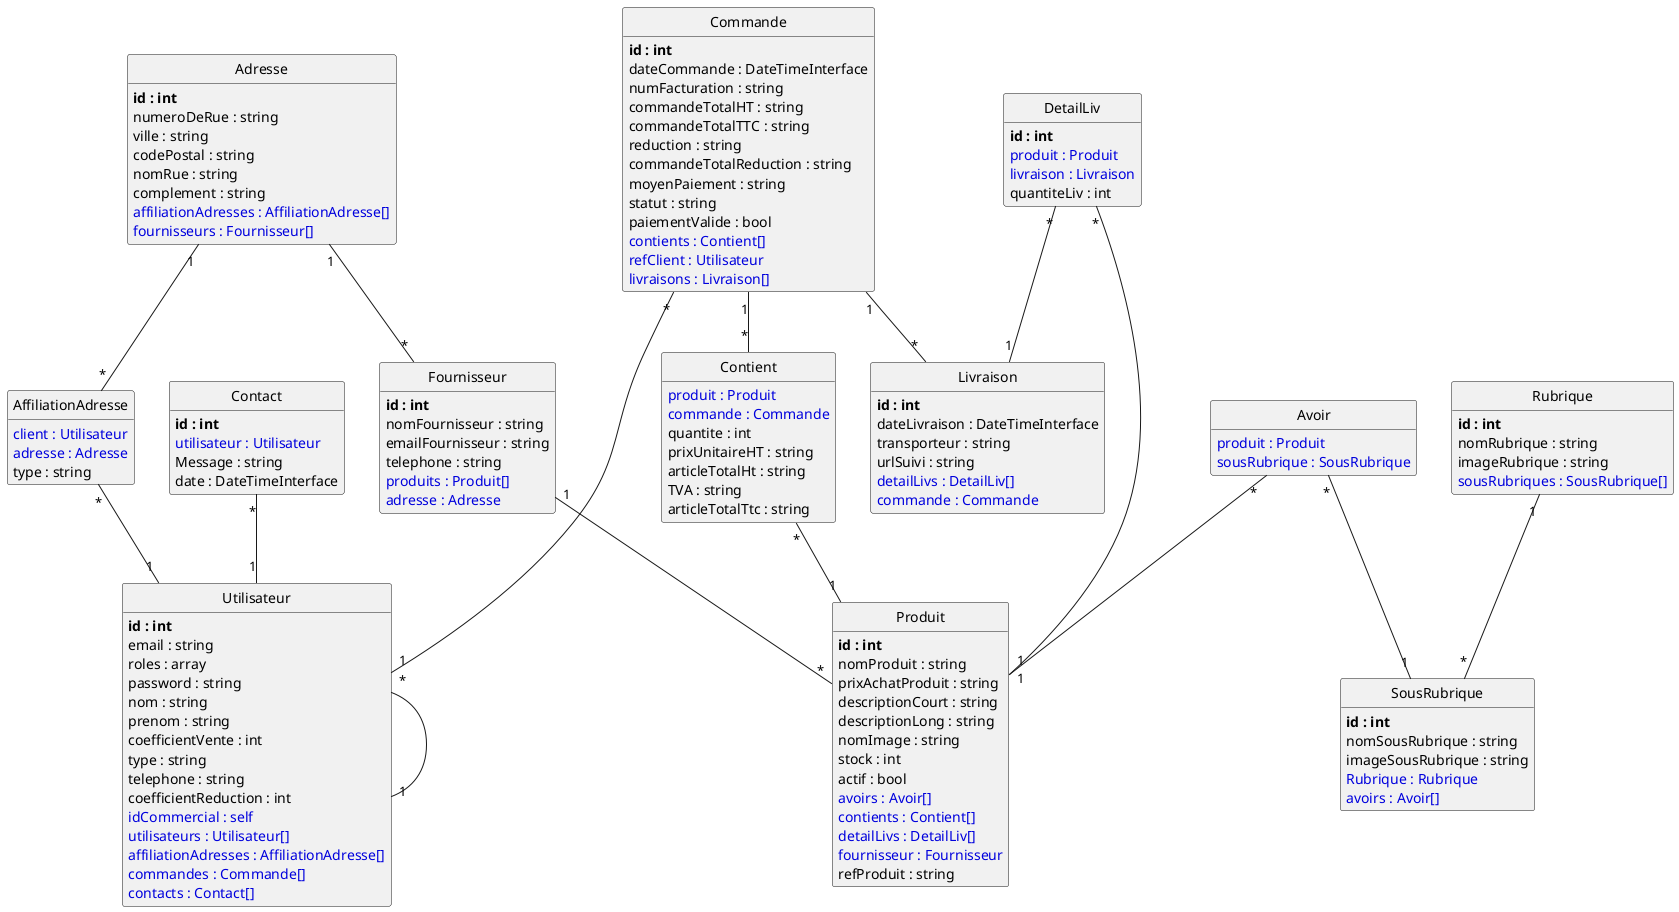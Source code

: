 @startuml
class Adresse {
	**id : int**
	numeroDeRue : string
	ville : string
	codePostal : string
	nomRue : string
	complement : string
	<color:#0000dd>affiliationAdresses : AffiliationAdresse[]</color>
	<color:#0000dd>fournisseurs : Fournisseur[]</color>
}

class AffiliationAdresse {
	<color:#0000dd>client : Utilisateur</color>
	<color:#0000dd>adresse : Adresse</color>
	type : string
}

class Avoir {
	<color:#0000dd>produit : Produit</color>
	<color:#0000dd>sousRubrique : SousRubrique</color>
}

class Commande {
	**id : int**
	dateCommande : DateTimeInterface
	numFacturation : string
	commandeTotalHT : string
	commandeTotalTTC : string
	reduction : string
	commandeTotalReduction : string
	moyenPaiement : string
	statut : string
	paiementValide : bool
	<color:#0000dd>contients : Contient[]</color>
	<color:#0000dd>refClient : Utilisateur</color>
	<color:#0000dd>livraisons : Livraison[]</color>
}

class Contact {
	**id : int**
	<color:#0000dd>utilisateur : Utilisateur</color>
	Message : string
	date : DateTimeInterface
}

class Contient {
	<color:#0000dd>produit : Produit</color>
	<color:#0000dd>commande : Commande</color>
	quantite : int
	prixUnitaireHT : string
	articleTotalHt : string
	TVA : string
	articleTotalTtc : string
}

class DetailLiv {
	**id : int**
	<color:#0000dd>produit : Produit</color>
	<color:#0000dd>livraison : Livraison</color>
	quantiteLiv : int
}

class Fournisseur {
	**id : int**
	nomFournisseur : string
	emailFournisseur : string
	telephone : string
	<color:#0000dd>produits : Produit[]</color>
	<color:#0000dd>adresse : Adresse</color>
}

class Livraison {
	**id : int**
	dateLivraison : DateTimeInterface
	transporteur : string
	urlSuivi : string
	<color:#0000dd>detailLivs : DetailLiv[]</color>
	<color:#0000dd>commande : Commande</color>
}

class Produit {
	**id : int**
	nomProduit : string
	prixAchatProduit : string
	descriptionCourt : string
	descriptionLong : string
	nomImage : string
	stock : int
	actif : bool
	<color:#0000dd>avoirs : Avoir[]</color>
	<color:#0000dd>contients : Contient[]</color>
	<color:#0000dd>detailLivs : DetailLiv[]</color>
	<color:#0000dd>fournisseur : Fournisseur</color>
	refProduit : string
}

class Rubrique {
	**id : int**
	nomRubrique : string
	imageRubrique : string
	<color:#0000dd>sousRubriques : SousRubrique[]</color>
}

class SousRubrique {
	**id : int**
	nomSousRubrique : string
	imageSousRubrique : string
	<color:#0000dd>Rubrique : Rubrique</color>
	<color:#0000dd>avoirs : Avoir[]</color>
}

class Utilisateur {
	**id : int**
	email : string
	roles : array
	password : string
	nom : string
	prenom : string
	coefficientVente : int
	type : string
	telephone : string
	coefficientReduction : int
	<color:#0000dd>idCommercial : self</color>
	<color:#0000dd>utilisateurs : Utilisateur[]</color>
	<color:#0000dd>affiliationAdresses : AffiliationAdresse[]</color>
	<color:#0000dd>commandes : Commande[]</color>
	<color:#0000dd>contacts : Contact[]</color>
}

Adresse "1"--"*" AffiliationAdresse
Adresse "1"--"*" Fournisseur
AffiliationAdresse "*"--"1" Utilisateur
Avoir "*"--"1" Produit
Avoir "*"--"1" SousRubrique
Commande "1"--"*" Contient
Commande "*"--"1" Utilisateur
Commande "1"--"*" Livraison
Contact "*"--"1" Utilisateur
Contient "*"--"1" Produit
DetailLiv "*"--"1" Produit
DetailLiv "*"--"1" Livraison
Fournisseur "1"--"*" Produit
Rubrique "1"--"*" SousRubrique
Utilisateur "*"--"1" Utilisateur


hide methods

hide circle

@enduml
